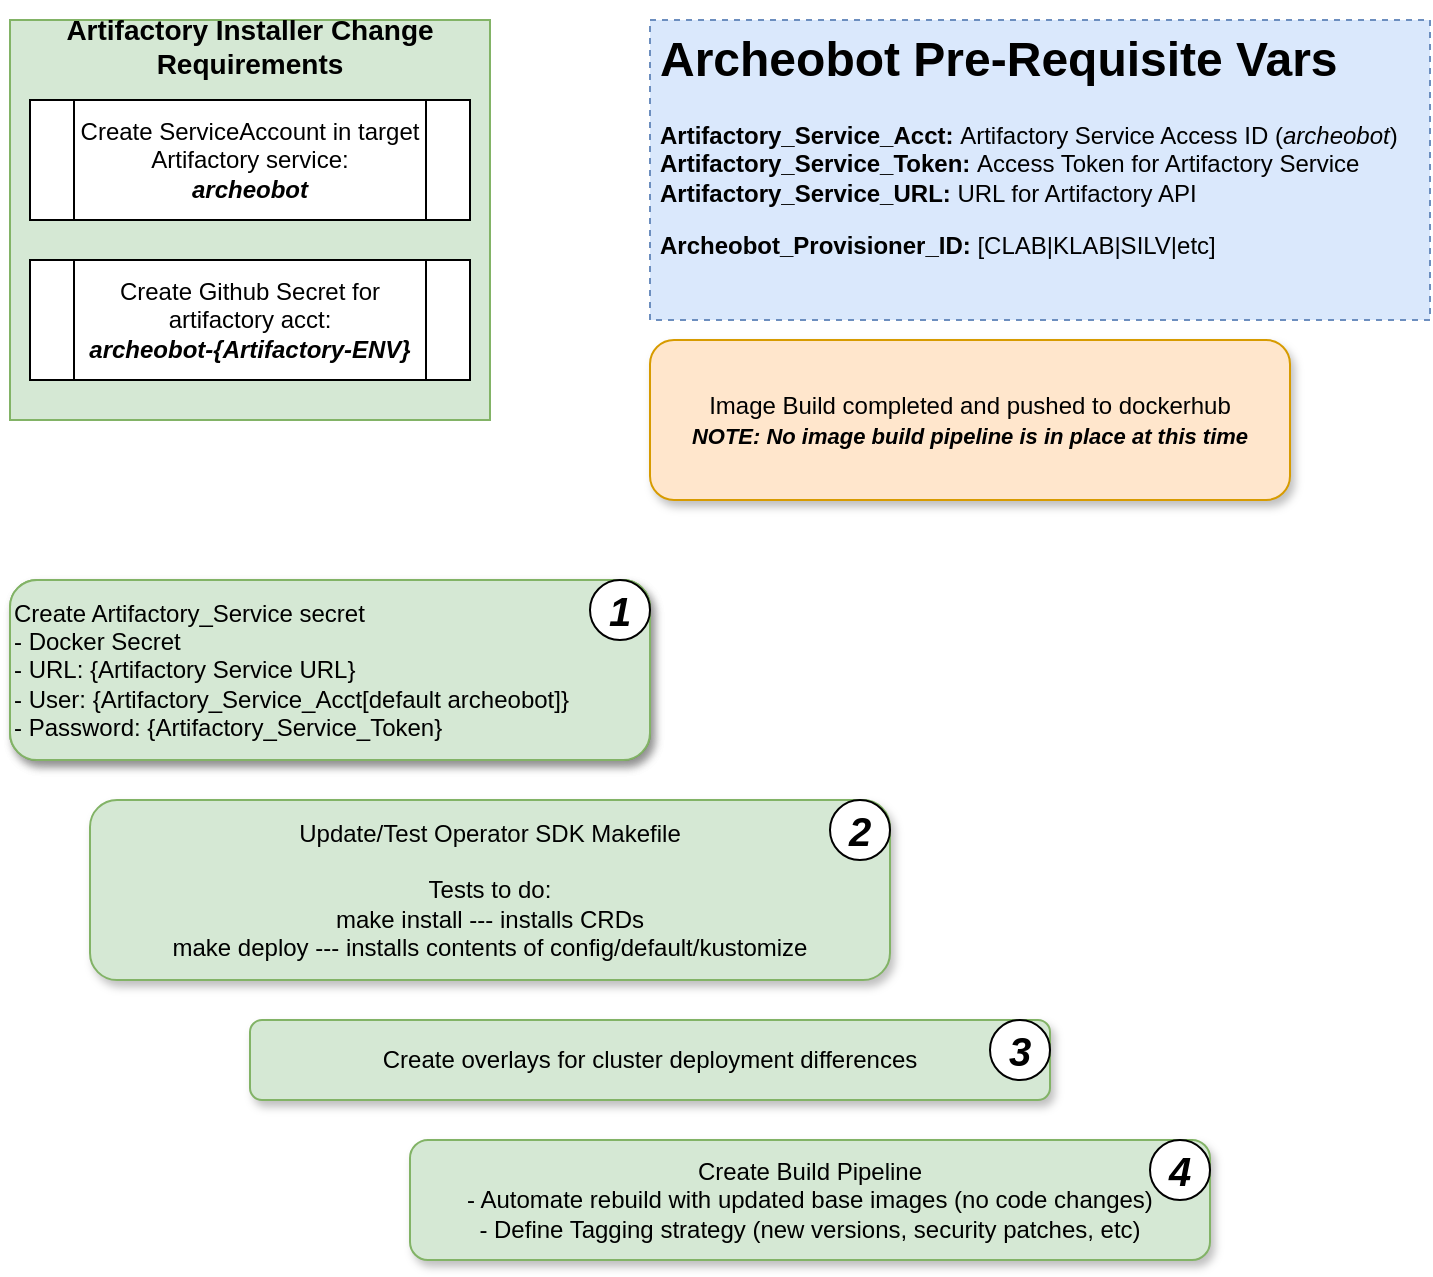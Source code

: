 <?xml version="1.0" encoding="UTF-8"?>
<mxfile version="14.6.6" type="google"><diagram id="xJ7Pg6f2qRt9vKB3OaSZ" name="Archeobot-Deploy"><mxGraphModel dx="1211" dy="684" grid="1" gridSize="10" guides="1" tooltips="1" connect="1" arrows="1" fold="1" page="1" pageScale="1" pageWidth="827" pageHeight="1169" math="0" shadow="0"><root><mxCell id="0"/><mxCell id="1" parent="0"/><mxCell id="Fp1Rw9Fk6aqfNuHiml7P-1" value="" style="group" vertex="1" connectable="0" parent="1"><mxGeometry x="40" y="40" width="240" height="200" as="geometry"/></mxCell><mxCell id="Fp1Rw9Fk6aqfNuHiml7P-2" value="&lt;b&gt;&lt;font style=&quot;font-size: 14px&quot;&gt;Artifactory Installer Change Requirements&lt;/font&gt;&lt;/b&gt;&lt;br&gt;&lt;br&gt;&lt;br&gt;&lt;br&gt;&lt;br&gt;&lt;br&gt;&lt;br&gt;&lt;br&gt;&lt;br&gt;&lt;br&gt;&lt;br&gt;&lt;br&gt;&lt;br&gt;" style="rounded=0;whiteSpace=wrap;html=1;fillColor=#d5e8d4;strokeColor=#82b366;" vertex="1" parent="Fp1Rw9Fk6aqfNuHiml7P-1"><mxGeometry width="240" height="200" as="geometry"/></mxCell><mxCell id="Fp1Rw9Fk6aqfNuHiml7P-3" value="Create ServiceAccount in target Artifactory service:&lt;br&gt;&lt;i&gt;&lt;b&gt;archeobot&lt;/b&gt;&lt;/i&gt;" style="shape=process;whiteSpace=wrap;html=1;backgroundOutline=1;" vertex="1" parent="Fp1Rw9Fk6aqfNuHiml7P-1"><mxGeometry x="10" y="40" width="220" height="60" as="geometry"/></mxCell><mxCell id="Fp1Rw9Fk6aqfNuHiml7P-4" value="Create Github Secret for artifactory acct:&lt;br&gt;&lt;b&gt;&lt;i&gt;archeobot-{Artifactory-ENV}&lt;/i&gt;&lt;/b&gt;" style="shape=process;whiteSpace=wrap;html=1;backgroundOutline=1;" vertex="1" parent="Fp1Rw9Fk6aqfNuHiml7P-1"><mxGeometry x="10" y="120" width="220" height="60" as="geometry"/></mxCell><mxCell id="Fp1Rw9Fk6aqfNuHiml7P-5" value="&lt;p style=&quot;line-height: 100%&quot;&gt;&lt;/p&gt;&lt;h1&gt;Archeobot Pre-Requisite Vars&lt;/h1&gt;&lt;p&gt;&lt;b&gt;Artifactory_Service_Acct:&lt;/b&gt;&lt;span&gt;&amp;nbsp;Artifactory Service Access ID (&lt;i&gt;archeobot&lt;/i&gt;)&lt;/span&gt;&lt;br&gt;&lt;b&gt;Artifactory_Service_Token:&lt;/b&gt;&lt;span&gt;&amp;nbsp;Access Token for Artifactory Service&lt;/span&gt;&lt;br&gt;&lt;b&gt;Artifactory_Service_URL:&lt;/b&gt;&lt;span&gt;&amp;nbsp;URL for Artifactory API&lt;/span&gt;&lt;br&gt;&lt;/p&gt;&lt;p&gt;&lt;b&gt;Archeobot_Provisioner_ID:&lt;/b&gt; [CLAB|KLAB|SILV|etc]&lt;/p&gt;&lt;p&gt;&lt;/p&gt;" style="text;html=1;fillColor=#dae8fc;spacing=5;spacingTop=-20;whiteSpace=wrap;overflow=hidden;rounded=0;strokeColor=#6c8ebf;dashed=1;" vertex="1" parent="1"><mxGeometry x="360" y="40" width="390" height="150" as="geometry"/></mxCell><mxCell id="Fp1Rw9Fk6aqfNuHiml7P-6" value="Image Build completed and pushed to dockerhub&lt;br&gt;&lt;i&gt;&lt;font style=&quot;font-size: 11px&quot;&gt;&lt;b&gt;NOTE: No image build pipeline is in place at this time&lt;/b&gt;&lt;/font&gt;&lt;/i&gt;" style="rounded=1;whiteSpace=wrap;html=1;fillColor=#ffe6cc;strokeColor=#d79b00;shadow=1;glass=0;" vertex="1" parent="1"><mxGeometry x="360" y="200" width="320" height="80" as="geometry"/></mxCell><mxCell id="Fp1Rw9Fk6aqfNuHiml7P-7" value="" style="group;strokeColor=#82b366;fillColor=#d5e8d4;shadow=1;rounded=1;sketch=0;glass=0;container=0;" vertex="1" connectable="0" parent="1"><mxGeometry x="40" y="320" width="320" height="90" as="geometry"/></mxCell><mxCell id="Fp1Rw9Fk6aqfNuHiml7P-8" value="" style="group" vertex="1" connectable="0" parent="1"><mxGeometry x="40" y="320" width="320" height="90" as="geometry"/></mxCell><mxCell id="Fp1Rw9Fk6aqfNuHiml7P-9" value="Create Artifactory_Service secret&lt;br&gt;- Docker Secret&lt;br&gt;- URL: {Artifactory Service URL}&lt;br&gt;- User: {Artifactory_Service_Acct[default archeobot]}&lt;br&gt;- Password: {Artifactory_Service_Token}" style="rounded=1;whiteSpace=wrap;html=1;align=left;fillColor=#d5e8d4;strokeColor=#82b366;shadow=1;sketch=0;" vertex="1" parent="Fp1Rw9Fk6aqfNuHiml7P-8"><mxGeometry width="320" height="90" as="geometry"/></mxCell><mxCell id="Fp1Rw9Fk6aqfNuHiml7P-10" value="&lt;b&gt;&lt;i&gt;&lt;font style=&quot;font-size: 20px&quot;&gt;1&lt;/font&gt;&lt;/i&gt;&lt;/b&gt;" style="ellipse;whiteSpace=wrap;html=1;aspect=fixed;strokeColor=#000000;" vertex="1" parent="Fp1Rw9Fk6aqfNuHiml7P-8"><mxGeometry x="290" width="30" height="30" as="geometry"/></mxCell><mxCell id="Fp1Rw9Fk6aqfNuHiml7P-11" value="" style="group;shadow=1;rounded=1;" vertex="1" connectable="0" parent="1"><mxGeometry x="80" y="430" width="400" height="90" as="geometry"/></mxCell><mxCell id="Fp1Rw9Fk6aqfNuHiml7P-12" value="Update/Test Operator SDK Makefile&lt;br&gt;&lt;br&gt;Tests to do:&lt;br&gt;make install --- installs CRDs&lt;br&gt;make deploy --- installs contents of config/default/kustomize&lt;br&gt;" style="rounded=1;whiteSpace=wrap;html=1;strokeColor=#82b366;fillColor=#d5e8d4;shadow=1;" vertex="1" parent="Fp1Rw9Fk6aqfNuHiml7P-11"><mxGeometry width="400" height="90" as="geometry"/></mxCell><mxCell id="Fp1Rw9Fk6aqfNuHiml7P-13" value="&lt;b&gt;&lt;i&gt;&lt;font style=&quot;font-size: 20px&quot;&gt;2&lt;/font&gt;&lt;/i&gt;&lt;/b&gt;" style="ellipse;whiteSpace=wrap;html=1;aspect=fixed;strokeColor=#000000;" vertex="1" parent="Fp1Rw9Fk6aqfNuHiml7P-11"><mxGeometry x="370" width="30" height="30" as="geometry"/></mxCell><mxCell id="Fp1Rw9Fk6aqfNuHiml7P-14" value="" style="group;shadow=1;rounded=1;" vertex="1" connectable="0" parent="1"><mxGeometry x="160" y="540" width="400" height="40" as="geometry"/></mxCell><mxCell id="Fp1Rw9Fk6aqfNuHiml7P-15" value="Create overlays for cluster deployment differences" style="rounded=1;whiteSpace=wrap;html=1;strokeColor=#82b366;fillColor=#d5e8d4;shadow=1;" vertex="1" parent="Fp1Rw9Fk6aqfNuHiml7P-14"><mxGeometry width="400" height="40" as="geometry"/></mxCell><mxCell id="Fp1Rw9Fk6aqfNuHiml7P-16" value="&lt;b&gt;&lt;i&gt;&lt;font style=&quot;font-size: 20px&quot;&gt;3&lt;/font&gt;&lt;/i&gt;&lt;/b&gt;" style="ellipse;whiteSpace=wrap;html=1;aspect=fixed;strokeColor=#000000;" vertex="1" parent="Fp1Rw9Fk6aqfNuHiml7P-14"><mxGeometry x="370" width="30" height="30" as="geometry"/></mxCell><mxCell id="Fp1Rw9Fk6aqfNuHiml7P-17" value="" style="group;shadow=1;rounded=1;" vertex="1" connectable="0" parent="1"><mxGeometry x="240" y="600" width="400" height="60" as="geometry"/></mxCell><mxCell id="Fp1Rw9Fk6aqfNuHiml7P-18" value="Create Build Pipeline&lt;br&gt;- Automate rebuild with updated base images (no code changes)&lt;br&gt;- Define Tagging strategy (new versions, security patches, etc)" style="rounded=1;whiteSpace=wrap;html=1;strokeColor=#82b366;fillColor=#d5e8d4;shadow=1;" vertex="1" parent="Fp1Rw9Fk6aqfNuHiml7P-17"><mxGeometry width="400" height="60" as="geometry"/></mxCell><mxCell id="Fp1Rw9Fk6aqfNuHiml7P-19" value="&lt;b&gt;&lt;i&gt;&lt;font style=&quot;font-size: 20px&quot;&gt;4&lt;/font&gt;&lt;/i&gt;&lt;/b&gt;" style="ellipse;whiteSpace=wrap;html=1;aspect=fixed;strokeColor=#000000;" vertex="1" parent="Fp1Rw9Fk6aqfNuHiml7P-17"><mxGeometry x="370" width="30" height="30" as="geometry"/></mxCell></root></mxGraphModel></diagram></mxfile>